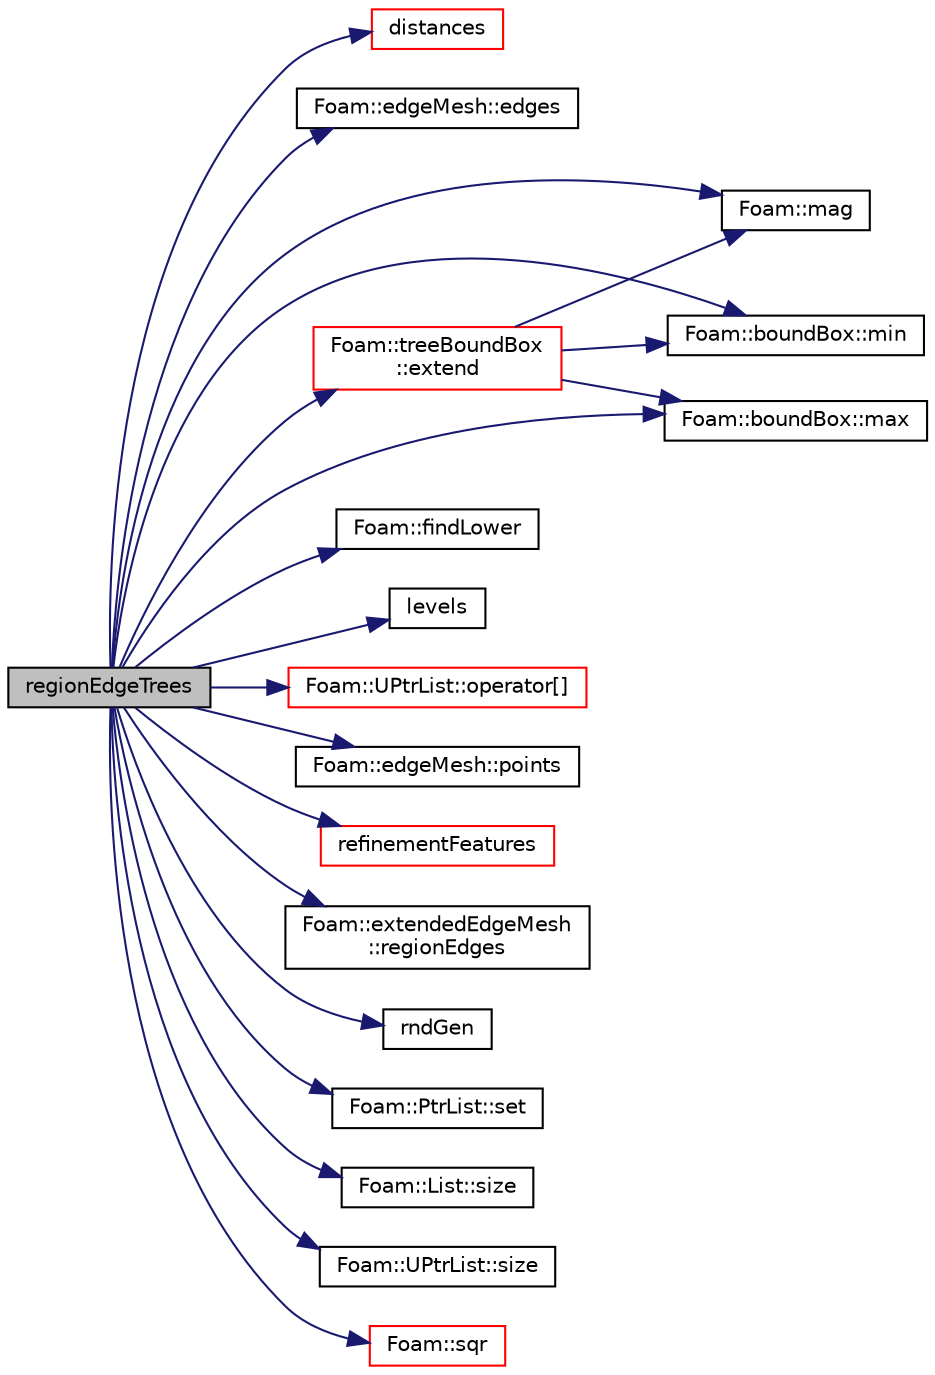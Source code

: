 digraph "regionEdgeTrees"
{
  bgcolor="transparent";
  edge [fontname="Helvetica",fontsize="10",labelfontname="Helvetica",labelfontsize="10"];
  node [fontname="Helvetica",fontsize="10",shape=record];
  rankdir="LR";
  Node1 [label="regionEdgeTrees",height=0.2,width=0.4,color="black", fillcolor="grey75", style="filled", fontcolor="black"];
  Node1 -> Node2 [color="midnightblue",fontsize="10",style="solid",fontname="Helvetica"];
  Node2 [label="distances",height=0.2,width=0.4,color="red",URL="$a02167.html#aefd37fb60bfb3c70b4b4bf02cd5ea604",tooltip="Per featureEdgeMesh the list of ranges. "];
  Node1 -> Node3 [color="midnightblue",fontsize="10",style="solid",fontname="Helvetica"];
  Node3 [label="Foam::edgeMesh::edges",height=0.2,width=0.4,color="black",URL="$a00623.html#aae82d34fe433288eb6b1f9dea53675c8",tooltip="Return edges. "];
  Node1 -> Node4 [color="midnightblue",fontsize="10",style="solid",fontname="Helvetica"];
  Node4 [label="Foam::treeBoundBox\l::extend",height=0.2,width=0.4,color="red",URL="$a02761.html#af0115050dad6481bce64856f5097c7a0",tooltip="Return slightly wider bounding box. "];
  Node4 -> Node5 [color="midnightblue",fontsize="10",style="solid",fontname="Helvetica"];
  Node5 [label="Foam::mag",height=0.2,width=0.4,color="black",URL="$a10893.html#a929da2a3fdcf3dacbbe0487d3a330dae"];
  Node4 -> Node6 [color="midnightblue",fontsize="10",style="solid",fontname="Helvetica"];
  Node6 [label="Foam::boundBox::min",height=0.2,width=0.4,color="black",URL="$a00152.html#a1dd50affef9a273ab682ccbf33df7b32",tooltip="Minimum describing the bounding box. "];
  Node4 -> Node7 [color="midnightblue",fontsize="10",style="solid",fontname="Helvetica"];
  Node7 [label="Foam::boundBox::max",height=0.2,width=0.4,color="black",URL="$a00152.html#a264800db5fd48c1d4541fd05cab1d40f",tooltip="Maximum describing the bounding box. "];
  Node1 -> Node8 [color="midnightblue",fontsize="10",style="solid",fontname="Helvetica"];
  Node8 [label="Foam::findLower",height=0.2,width=0.4,color="black",URL="$a10893.html#a3e7bb0d50f5b31a0dbbf2a6db45a23d9",tooltip="Find last element < given value in sorted list and return index,. "];
  Node1 -> Node9 [color="midnightblue",fontsize="10",style="solid",fontname="Helvetica"];
  Node9 [label="levels",height=0.2,width=0.4,color="black",URL="$a02167.html#a007b61163beb1b3c7ce0d5c84e4602a1",tooltip="Per featureEdgeMesh the list of level. "];
  Node1 -> Node5 [color="midnightblue",fontsize="10",style="solid",fontname="Helvetica"];
  Node1 -> Node7 [color="midnightblue",fontsize="10",style="solid",fontname="Helvetica"];
  Node1 -> Node6 [color="midnightblue",fontsize="10",style="solid",fontname="Helvetica"];
  Node1 -> Node10 [color="midnightblue",fontsize="10",style="solid",fontname="Helvetica"];
  Node10 [label="Foam::UPtrList::operator[]",height=0.2,width=0.4,color="red",URL="$a02878.html#af15a484723b2f04f96702bd3b5fe2572",tooltip="Return element const reference. "];
  Node1 -> Node11 [color="midnightblue",fontsize="10",style="solid",fontname="Helvetica"];
  Node11 [label="Foam::edgeMesh::points",height=0.2,width=0.4,color="black",URL="$a00623.html#a084ae534298576408f063a6b3b820959",tooltip="Return points. "];
  Node1 -> Node12 [color="midnightblue",fontsize="10",style="solid",fontname="Helvetica"];
  Node12 [label="refinementFeatures",height=0.2,width=0.4,color="red",URL="$a02167.html#afbef9e22dba61f34b2df7c7ca7caceb0",tooltip="Construct from description. "];
  Node1 -> Node13 [color="midnightblue",fontsize="10",style="solid",fontname="Helvetica"];
  Node13 [label="Foam::extendedEdgeMesh\l::regionEdges",height=0.2,width=0.4,color="black",URL="$a00705.html#a5bc422f2e6ae7b42f7da781c2c485044",tooltip="Return the feature edges which are on the boundary between. "];
  Node1 -> Node14 [color="midnightblue",fontsize="10",style="solid",fontname="Helvetica"];
  Node14 [label="rndGen",height=0.2,width=0.4,color="black",URL="$a04571.html#a5131998e20f3c5a8bd03cf9b48cc76c7"];
  Node1 -> Node15 [color="midnightblue",fontsize="10",style="solid",fontname="Helvetica"];
  Node15 [label="Foam::PtrList::set",height=0.2,width=0.4,color="black",URL="$a02080.html#affa9210cfaa91a145f3a9618d4ef3baf",tooltip="Is element set. "];
  Node1 -> Node16 [color="midnightblue",fontsize="10",style="solid",fontname="Helvetica"];
  Node16 [label="Foam::List::size",height=0.2,width=0.4,color="black",URL="$a01395.html#a8a5f6fa29bd4b500caf186f60245b384",tooltip="Override size to be inconsistent with allocated storage. "];
  Node1 -> Node17 [color="midnightblue",fontsize="10",style="solid",fontname="Helvetica"];
  Node17 [label="Foam::UPtrList::size",height=0.2,width=0.4,color="black",URL="$a02878.html#a723361dc2020160f5492e8fe2d09fa44",tooltip="Return the number of elements in the UPtrList. "];
  Node1 -> Node18 [color="midnightblue",fontsize="10",style="solid",fontname="Helvetica"];
  Node18 [label="Foam::sqr",height=0.2,width=0.4,color="red",URL="$a10893.html#a277dc11c581d53826ab5090b08f3b17b"];
}
